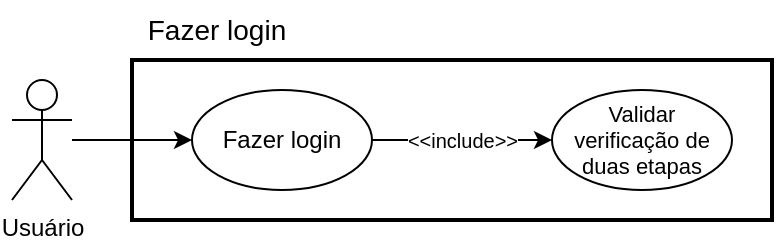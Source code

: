 <mxfile version="25.0.3">
  <diagram name="Página-1" id="YQbu43zTa7QBv0HHpmpY">
    <mxGraphModel dx="880" dy="468" grid="1" gridSize="10" guides="1" tooltips="1" connect="1" arrows="1" fold="1" page="1" pageScale="1" pageWidth="827" pageHeight="1169" math="0" shadow="0">
      <root>
        <mxCell id="0" />
        <mxCell id="1" parent="0" />
        <mxCell id="c9iLobLtpkgBFDJne6MY-11" style="edgeStyle=orthogonalEdgeStyle;rounded=0;orthogonalLoop=1;jettySize=auto;html=1;entryX=0;entryY=0.5;entryDx=0;entryDy=0;" parent="1" source="c9iLobLtpkgBFDJne6MY-1" target="c9iLobLtpkgBFDJne6MY-5" edge="1">
          <mxGeometry relative="1" as="geometry" />
        </mxCell>
        <mxCell id="c9iLobLtpkgBFDJne6MY-1" value="Usuário" style="shape=umlActor;verticalLabelPosition=bottom;verticalAlign=top;html=1;outlineConnect=0;" parent="1" vertex="1">
          <mxGeometry x="50" y="220" width="30" height="60" as="geometry" />
        </mxCell>
        <mxCell id="c9iLobLtpkgBFDJne6MY-8" style="edgeStyle=orthogonalEdgeStyle;rounded=0;orthogonalLoop=1;jettySize=auto;html=1;exitX=1;exitY=0.5;exitDx=0;exitDy=0;entryX=0;entryY=0.5;entryDx=0;entryDy=0;" parent="1" source="c9iLobLtpkgBFDJne6MY-5" target="c9iLobLtpkgBFDJne6MY-7" edge="1">
          <mxGeometry relative="1" as="geometry" />
        </mxCell>
        <mxCell id="c9iLobLtpkgBFDJne6MY-9" value="&amp;lt;&amp;lt;include&amp;gt;&amp;gt;" style="edgeLabel;html=1;align=center;verticalAlign=middle;resizable=0;points=[];fontSize=10;" parent="c9iLobLtpkgBFDJne6MY-8" vertex="1" connectable="0">
          <mxGeometry relative="1" as="geometry">
            <mxPoint as="offset" />
          </mxGeometry>
        </mxCell>
        <mxCell id="c9iLobLtpkgBFDJne6MY-5" value="Fazer login" style="ellipse;whiteSpace=wrap;html=1;" parent="1" vertex="1">
          <mxGeometry x="140" y="225" width="90" height="50" as="geometry" />
        </mxCell>
        <mxCell id="c9iLobLtpkgBFDJne6MY-7" value="Validar verificação de duas etapas" style="ellipse;whiteSpace=wrap;html=1;fontSize=11;" parent="1" vertex="1">
          <mxGeometry x="320" y="225" width="90" height="50" as="geometry" />
        </mxCell>
        <mxCell id="efTviN3MlemNVap7Mo8o-1" value="Fazer login" style="text;html=1;align=center;verticalAlign=middle;whiteSpace=wrap;rounded=0;fontSize=14;" vertex="1" parent="1">
          <mxGeometry x="110" y="180" width="85" height="30" as="geometry" />
        </mxCell>
        <mxCell id="efTviN3MlemNVap7Mo8o-2" value="" style="rounded=0;whiteSpace=wrap;html=1;fillColor=none;strokeWidth=2;" vertex="1" parent="1">
          <mxGeometry x="110" y="210" width="320" height="80" as="geometry" />
        </mxCell>
      </root>
    </mxGraphModel>
  </diagram>
</mxfile>
